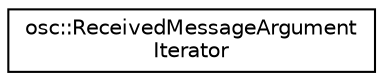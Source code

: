 digraph "Graphical Class Hierarchy"
{
 // LATEX_PDF_SIZE
  edge [fontname="Helvetica",fontsize="10",labelfontname="Helvetica",labelfontsize="10"];
  node [fontname="Helvetica",fontsize="10",shape=record];
  rankdir="LR";
  Node0 [label="osc::ReceivedMessageArgument\lIterator",height=0.2,width=0.4,color="black", fillcolor="white", style="filled",URL="$classosc_1_1ReceivedMessageArgumentIterator.html",tooltip=" "];
}
